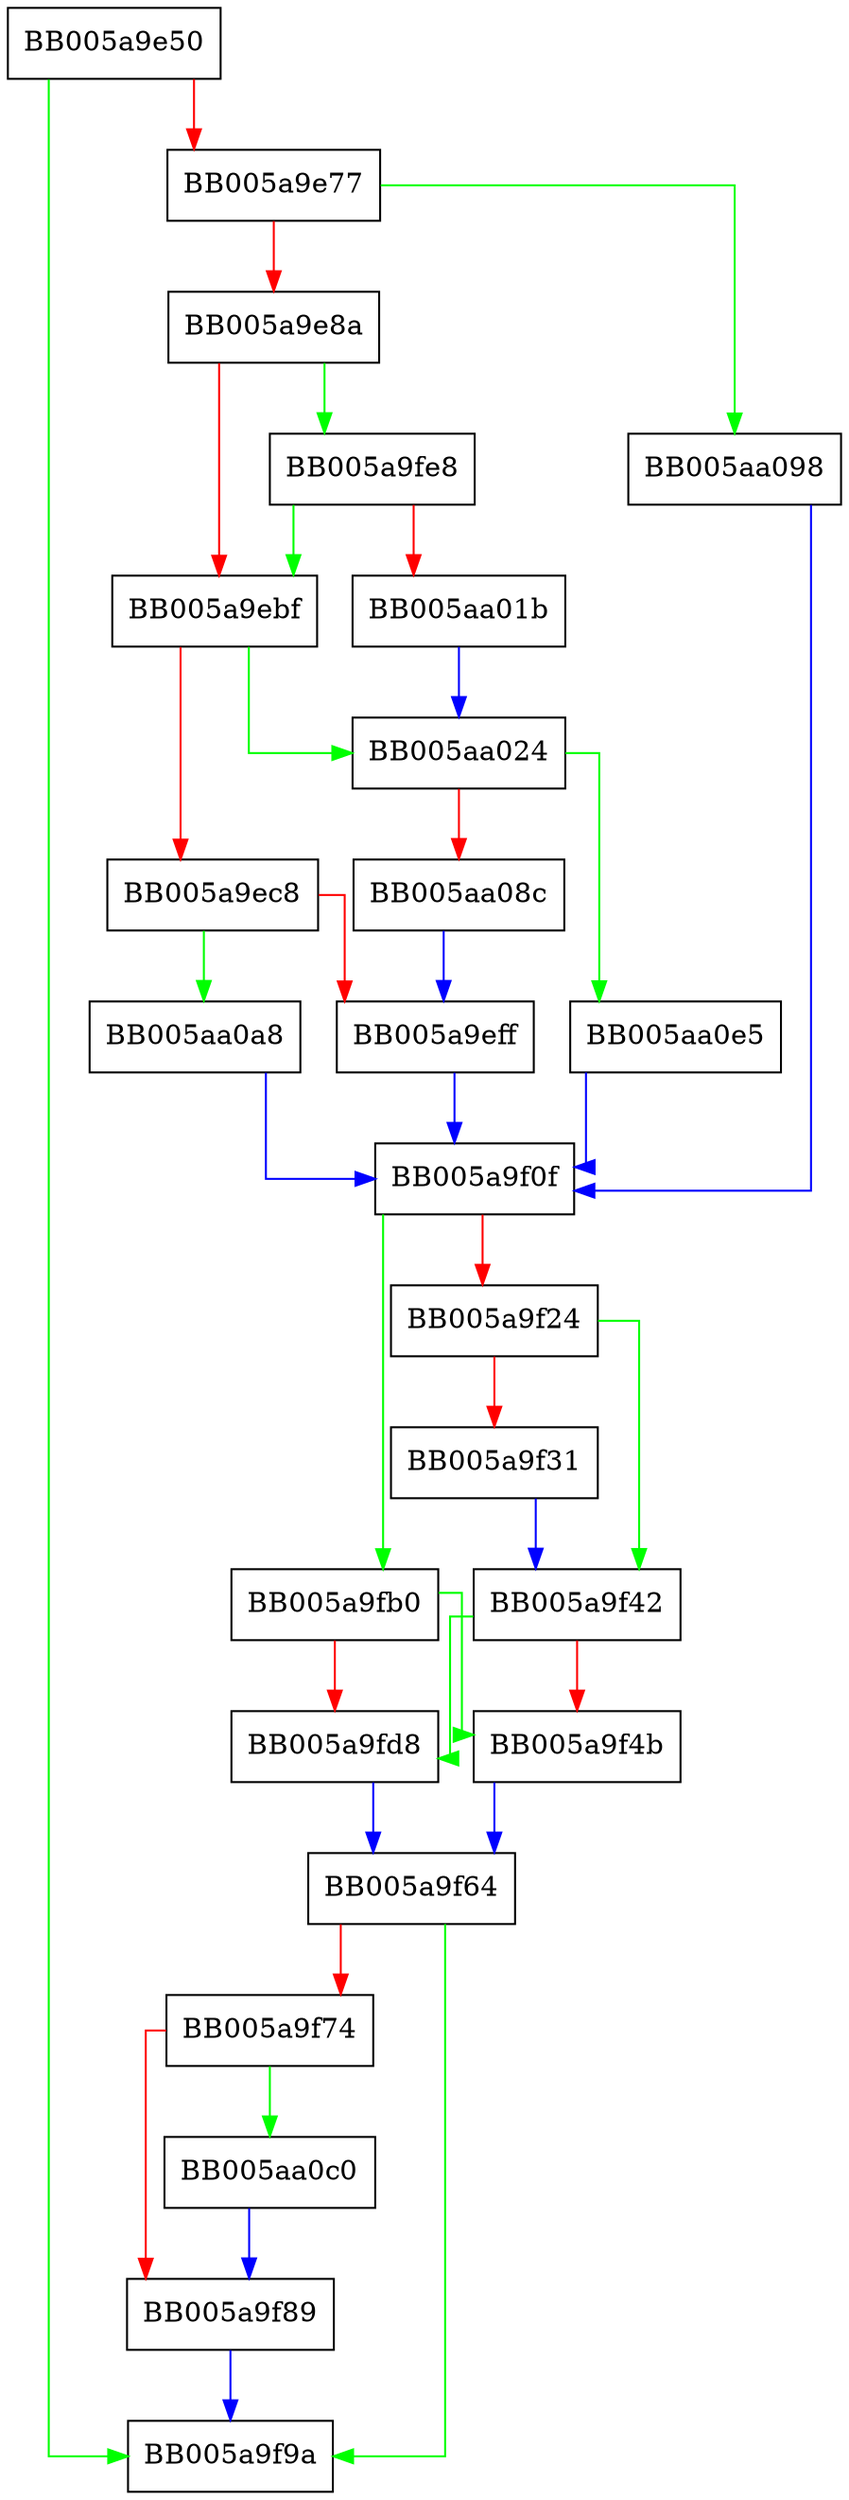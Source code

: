 digraph ERR_vset_error {
  node [shape="box"];
  graph [splines=ortho];
  BB005a9e50 -> BB005a9f9a [color="green"];
  BB005a9e50 -> BB005a9e77 [color="red"];
  BB005a9e77 -> BB005aa098 [color="green"];
  BB005a9e77 -> BB005a9e8a [color="red"];
  BB005a9e8a -> BB005a9fe8 [color="green"];
  BB005a9e8a -> BB005a9ebf [color="red"];
  BB005a9ebf -> BB005aa024 [color="green"];
  BB005a9ebf -> BB005a9ec8 [color="red"];
  BB005a9ec8 -> BB005aa0a8 [color="green"];
  BB005a9ec8 -> BB005a9eff [color="red"];
  BB005a9eff -> BB005a9f0f [color="blue"];
  BB005a9f0f -> BB005a9fb0 [color="green"];
  BB005a9f0f -> BB005a9f24 [color="red"];
  BB005a9f24 -> BB005a9f42 [color="green"];
  BB005a9f24 -> BB005a9f31 [color="red"];
  BB005a9f31 -> BB005a9f42 [color="blue"];
  BB005a9f42 -> BB005a9fd8 [color="green"];
  BB005a9f42 -> BB005a9f4b [color="red"];
  BB005a9f4b -> BB005a9f64 [color="blue"];
  BB005a9f64 -> BB005a9f9a [color="green"];
  BB005a9f64 -> BB005a9f74 [color="red"];
  BB005a9f74 -> BB005aa0c0 [color="green"];
  BB005a9f74 -> BB005a9f89 [color="red"];
  BB005a9f89 -> BB005a9f9a [color="blue"];
  BB005a9fb0 -> BB005a9f4b [color="green"];
  BB005a9fb0 -> BB005a9fd8 [color="red"];
  BB005a9fd8 -> BB005a9f64 [color="blue"];
  BB005a9fe8 -> BB005a9ebf [color="green"];
  BB005a9fe8 -> BB005aa01b [color="red"];
  BB005aa01b -> BB005aa024 [color="blue"];
  BB005aa024 -> BB005aa0e5 [color="green"];
  BB005aa024 -> BB005aa08c [color="red"];
  BB005aa08c -> BB005a9eff [color="blue"];
  BB005aa098 -> BB005a9f0f [color="blue"];
  BB005aa0a8 -> BB005a9f0f [color="blue"];
  BB005aa0c0 -> BB005a9f89 [color="blue"];
  BB005aa0e5 -> BB005a9f0f [color="blue"];
}
